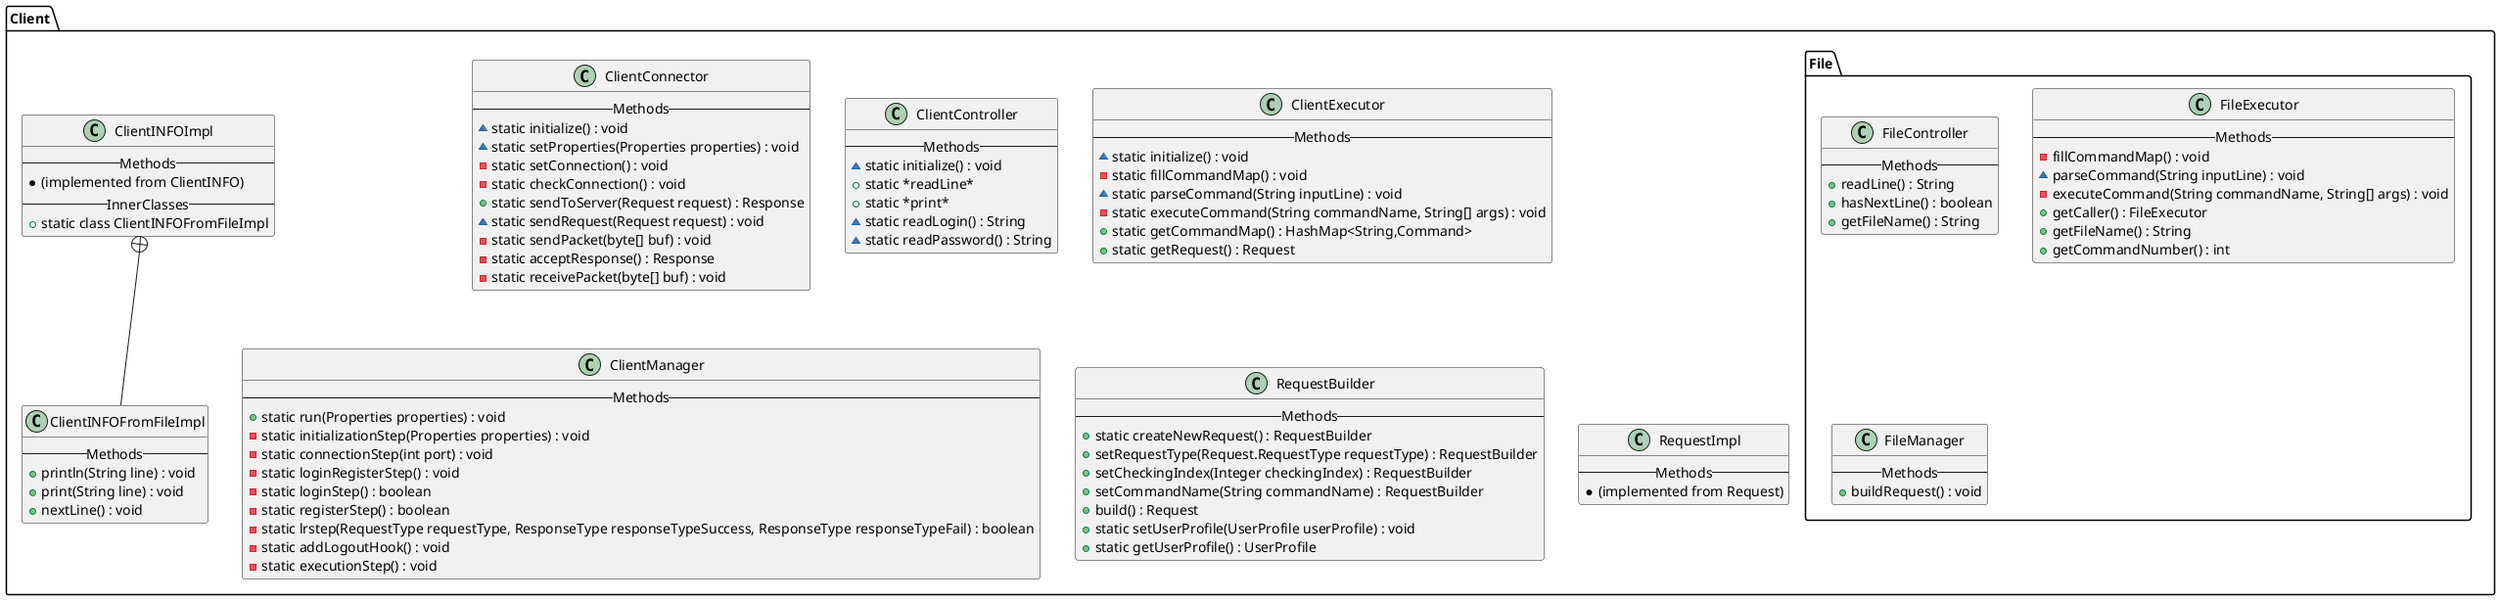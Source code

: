 @startuml

package Client {
    class ClientConnector {
    --Methods--
    ~ static initialize() : void
    ~ static setProperties(Properties properties) : void
    - static setConnection() : void
    - static checkConnection() : void
    + static sendToServer(Request request) : Response
    ~ static sendRequest(Request request) : void
    - static sendPacket(byte[] buf) : void
    - static acceptResponse() : Response
    - static receivePacket(byte[] buf) : void
    }

    class ClientController {
    --Methods--
    ~ static initialize() : void
    + static *readLine*
    + static *print*
    ~ static readLogin() : String
    ~ static readPassword() : String
    }

    class ClientExecutor {
    --Methods--
    ~ static initialize() : void
    - static fillCommandMap() : void
    ~ static parseCommand(String inputLine) : void
    - static executeCommand(String commandName, String[] args) : void
    + static getCommandMap() : HashMap<String,Command>
    + static getRequest() : Request
    }

    class ClientINFOImpl {
    --Methods--
    * (implemented from ClientINFO)
    --InnerClasses--
    + static class ClientINFOFromFileImpl
    }

    class ClientINFOFromFileImpl {
    --Methods--
    + println(String line) : void
    + print(String line) : void
    + nextLine() : void
    }

    ClientINFOFromFileImpl -up-+ ClientINFOImpl

    class ClientManager {
    --Methods--
    + static run(Properties properties) : void
    - static initializationStep(Properties properties) : void
    - static connectionStep(int port) : void
    - static loginRegisterStep() : void
    - static loginStep() : boolean
    - static registerStep() : boolean
    - static lrstep(RequestType requestType, ResponseType responseTypeSuccess, ResponseType responseTypeFail) : boolean
    - static addLogoutHook() : void
    - static executionStep() : void
    }

    class RequestBuilder {
    --Methods--
    + static createNewRequest() : RequestBuilder
    + setRequestType(Request.RequestType requestType) : RequestBuilder
    + setCheckingIndex(Integer checkingIndex) : RequestBuilder
    + setCommandName(String commandName) : RequestBuilder
    + build() : Request
    + static setUserProfile(UserProfile userProfile) : void
    + static getUserProfile() : UserProfile
    }

    class RequestImpl {
    --Methods--
    * (implemented from Request)
    }

    package File {
        class FileController {
        --Methods--
        + readLine() : String
        + hasNextLine() : boolean
        + getFileName() : String
        }

        class FileExecutor {
        --Methods--
        - fillCommandMap() : void
        ~ parseCommand(String inputLine) : void
        - executeCommand(String commandName, String[] args) : void
        + getCaller() : FileExecutor
        + getFileName() : String
        + getCommandNumber() : int
        }

        class FileManager {
        --Methods--
        + buildRequest() : void
        }
    }
}

@enduml